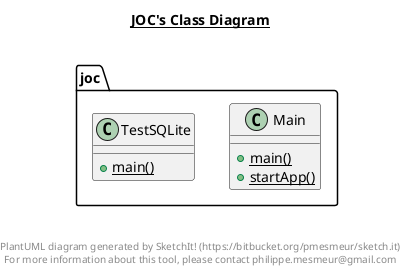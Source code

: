@startuml

title __JOC's Class Diagram__\n

  namespace joc {
    class joc.Main {
        {static} + main()
        {static} + startApp()
    }
  }
  

  namespace joc {
    class joc.TestSQLite {
        {static} + main()
    }
  }
  



right footer


PlantUML diagram generated by SketchIt! (https://bitbucket.org/pmesmeur/sketch.it)
For more information about this tool, please contact philippe.mesmeur@gmail.com
endfooter

@enduml
